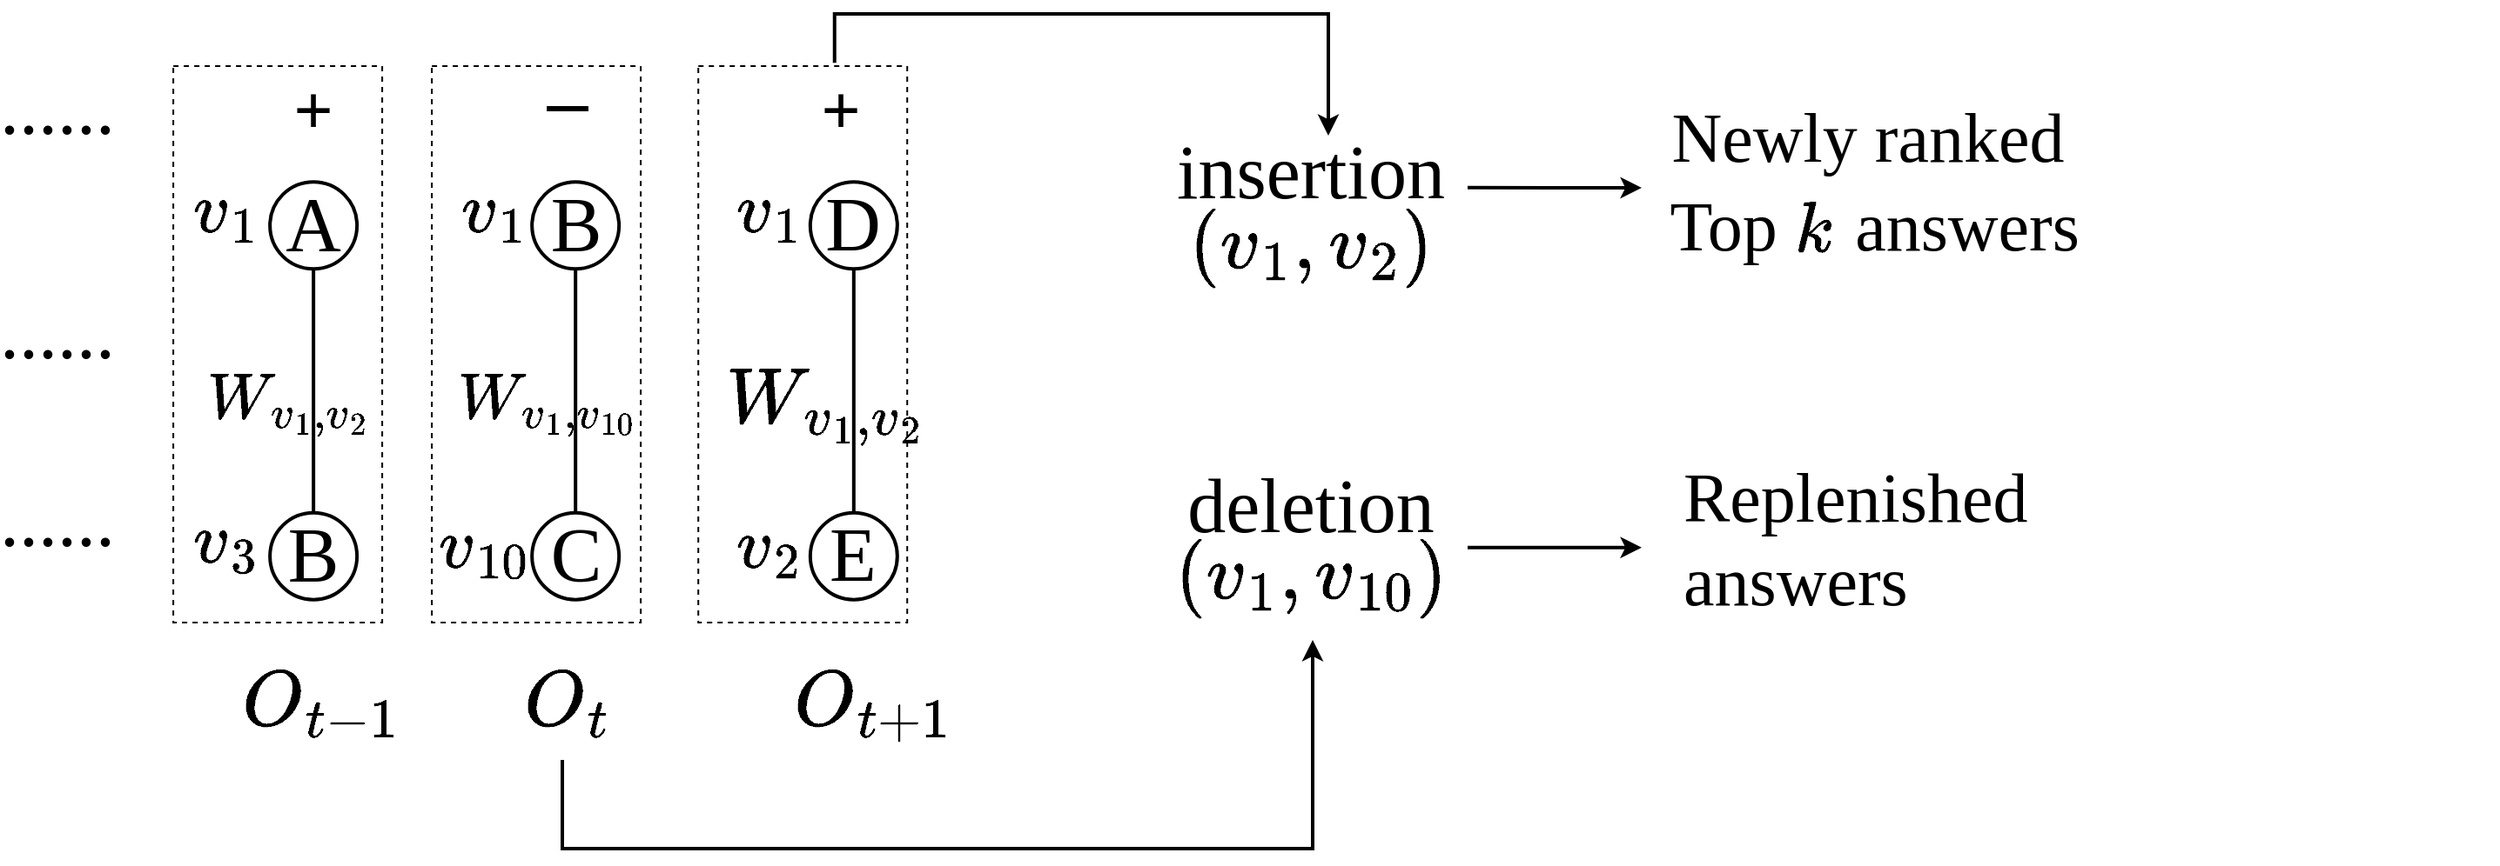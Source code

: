 <mxfile version="24.0.5" type="github" pages="3">
  <diagram name="第 1 页" id="yNpOiWvQIqk7lrjXULh-">
    <mxGraphModel dx="1678" dy="931" grid="1" gridSize="10" guides="1" tooltips="1" connect="1" arrows="1" fold="1" page="1" pageScale="1" pageWidth="2339" pageHeight="3300" math="1" shadow="0">
      <root>
        <mxCell id="0" />
        <mxCell id="1" parent="0" />
        <mxCell id="RO7L211PAKiRPaYpDe8s-24" value="" style="rounded=0;whiteSpace=wrap;html=1;fillColor=none;dashed=1;" parent="1" vertex="1">
          <mxGeometry x="376.55" y="650" width="120" height="320" as="geometry" />
        </mxCell>
        <mxCell id="RFllEehOtCFyuf5omVys-12" value="A" style="ellipse;whiteSpace=wrap;html=1;aspect=fixed;strokeWidth=2;fontFamily=Times New Roman;container=0;fontSize=44;" parent="1" vertex="1">
          <mxGeometry x="432.069" y="716.602" width="50" height="50" as="geometry" />
        </mxCell>
        <mxCell id="RFllEehOtCFyuf5omVys-16" value="B" style="ellipse;whiteSpace=wrap;html=1;aspect=fixed;strokeWidth=2;fontFamily=Times New Roman;container=0;fontSize=44;" parent="1" vertex="1">
          <mxGeometry x="432.069" y="906.834" width="50" height="50" as="geometry" />
        </mxCell>
        <mxCell id="RFllEehOtCFyuf5omVys-17" style="edgeStyle=orthogonalEdgeStyle;rounded=0;orthogonalLoop=1;jettySize=auto;html=1;exitX=0.5;exitY=1;exitDx=0;exitDy=0;entryX=0.5;entryY=0;entryDx=0;entryDy=0;endArrow=none;endFill=0;strokeWidth=2;fontFamily=Times New Roman;fontSize=44;" parent="1" source="RFllEehOtCFyuf5omVys-12" target="RFllEehOtCFyuf5omVys-16" edge="1">
          <mxGeometry relative="1" as="geometry" />
        </mxCell>
        <mxCell id="RFllEehOtCFyuf5omVys-20" value="&lt;font style=&quot;font-size: 36px;&quot;&gt;$$W_{v_1,v_2}$$&lt;/font&gt;" style="text;html=1;strokeColor=none;fillColor=none;align=center;verticalAlign=middle;whiteSpace=wrap;rounded=0;fontFamily=Times New Roman;container=0;fontSize=40;" parent="1" vertex="1">
          <mxGeometry x="396.9" y="819.035" width="93.103" height="43.9" as="geometry" />
        </mxCell>
        <mxCell id="RFllEehOtCFyuf5omVys-22" value="B" style="ellipse;whiteSpace=wrap;html=1;aspect=fixed;strokeWidth=2;fontFamily=Times New Roman;container=0;fontSize=44;" parent="1" vertex="1">
          <mxGeometry x="582.586" y="716.602" width="50" height="50" as="geometry" />
        </mxCell>
        <mxCell id="RFllEehOtCFyuf5omVys-23" value="C" style="ellipse;whiteSpace=wrap;html=1;aspect=fixed;strokeWidth=2;fontFamily=Times New Roman;container=0;fontSize=44;" parent="1" vertex="1">
          <mxGeometry x="582.586" y="906.834" width="50" height="50" as="geometry" />
        </mxCell>
        <mxCell id="RFllEehOtCFyuf5omVys-21" style="edgeStyle=orthogonalEdgeStyle;rounded=0;orthogonalLoop=1;jettySize=auto;html=1;exitX=0.5;exitY=1;exitDx=0;exitDy=0;entryX=0.5;entryY=0;entryDx=0;entryDy=0;endArrow=none;endFill=0;strokeWidth=2;fontFamily=Times New Roman;fontSize=44;" parent="1" source="RFllEehOtCFyuf5omVys-22" target="RFllEehOtCFyuf5omVys-23" edge="1">
          <mxGeometry relative="1" as="geometry" />
        </mxCell>
        <mxCell id="RFllEehOtCFyuf5omVys-24" value="&lt;font style=&quot;font-size: 36px;&quot;&gt;$$W_{v_1,v_{10}}$$&lt;/font&gt;" style="text;html=1;strokeColor=none;fillColor=none;align=center;verticalAlign=middle;whiteSpace=wrap;rounded=0;fontFamily=Times New Roman;container=0;fontSize=44;" parent="1" vertex="1">
          <mxGeometry x="544.997" y="819.035" width="93.103" height="43.9" as="geometry" />
        </mxCell>
        <mxCell id="RFllEehOtCFyuf5omVys-30" value="D" style="ellipse;whiteSpace=wrap;html=1;aspect=fixed;strokeWidth=2;fontFamily=Times New Roman;container=0;fontSize=44;" parent="1" vertex="1">
          <mxGeometry x="742.414" y="716.602" width="50" height="50" as="geometry" />
        </mxCell>
        <mxCell id="RFllEehOtCFyuf5omVys-31" value="E" style="ellipse;whiteSpace=wrap;html=1;aspect=fixed;strokeWidth=2;fontFamily=Times New Roman;container=0;fontSize=44;" parent="1" vertex="1">
          <mxGeometry x="742.414" y="906.834" width="50" height="50" as="geometry" />
        </mxCell>
        <mxCell id="RFllEehOtCFyuf5omVys-29" style="edgeStyle=orthogonalEdgeStyle;rounded=0;orthogonalLoop=1;jettySize=auto;html=1;exitX=0.5;exitY=1;exitDx=0;exitDy=0;entryX=0.5;entryY=0;entryDx=0;entryDy=0;endArrow=none;endFill=0;strokeWidth=2;fontFamily=Times New Roman;fontSize=44;" parent="1" source="RFllEehOtCFyuf5omVys-30" target="RFllEehOtCFyuf5omVys-31" edge="1">
          <mxGeometry relative="1" as="geometry" />
        </mxCell>
        <mxCell id="RFllEehOtCFyuf5omVys-32" value="$$W_{v_1,v_2}$$" style="text;html=1;strokeColor=none;fillColor=none;align=center;verticalAlign=middle;whiteSpace=wrap;rounded=0;fontFamily=Times New Roman;container=0;fontSize=44;" parent="1" vertex="1">
          <mxGeometry x="705.005" y="819.035" width="93.103" height="43.9" as="geometry" />
        </mxCell>
        <mxCell id="RFllEehOtCFyuf5omVys-35" value="$$O_{t+1}$$" style="text;html=1;strokeColor=none;fillColor=none;align=center;verticalAlign=middle;whiteSpace=wrap;rounded=0;fontFamily=Times New Roman;fontSize=44;" parent="1" vertex="1">
          <mxGeometry x="748.88" y="1000" width="60" height="30" as="geometry" />
        </mxCell>
        <mxCell id="RFllEehOtCFyuf5omVys-36" value="$$O_{t}$$" style="text;html=1;strokeColor=none;fillColor=none;align=center;verticalAlign=middle;whiteSpace=wrap;rounded=0;fontFamily=Times New Roman;fontSize=44;" parent="1" vertex="1">
          <mxGeometry x="572.59" y="1000" width="60" height="30" as="geometry" />
        </mxCell>
        <mxCell id="RFllEehOtCFyuf5omVys-37" value="$$O_{t-1}$$" style="text;html=1;strokeColor=none;fillColor=none;align=center;verticalAlign=middle;whiteSpace=wrap;rounded=0;fontFamily=Times New Roman;fontSize=44;" parent="1" vertex="1">
          <mxGeometry x="432.07" y="1000" width="60" height="30" as="geometry" />
        </mxCell>
        <mxCell id="RFllEehOtCFyuf5omVys-41" value="&lt;font style=&quot;font-size: 44px;&quot; face=&quot;Times New Roman&quot;&gt;......&lt;/font&gt;" style="text;html=1;strokeColor=none;fillColor=none;align=center;verticalAlign=middle;whiteSpace=wrap;rounded=0;" parent="1" vertex="1">
          <mxGeometry x="280" y="789.03" width="60" height="30" as="geometry" />
        </mxCell>
        <mxCell id="RFllEehOtCFyuf5omVys-42" value="&lt;font style=&quot;font-size: 44px;&quot; face=&quot;Times New Roman&quot;&gt;......&lt;/font&gt;" style="text;html=1;strokeColor=none;fillColor=none;align=center;verticalAlign=middle;whiteSpace=wrap;rounded=0;" parent="1" vertex="1">
          <mxGeometry x="280" y="896.83" width="60" height="30" as="geometry" />
        </mxCell>
        <mxCell id="RFllEehOtCFyuf5omVys-59" value="" style="group" parent="1" vertex="1" connectable="0">
          <mxGeometry x="1000" y="696.6" width="60" height="70" as="geometry" />
        </mxCell>
        <mxCell id="RFllEehOtCFyuf5omVys-48" value="&lt;font style=&quot;font-size: 44px;&quot; face=&quot;Times New Roman&quot;&gt;insertion&lt;/font&gt;" style="text;html=1;strokeColor=none;fillColor=none;align=center;verticalAlign=middle;whiteSpace=wrap;rounded=0;" parent="RFllEehOtCFyuf5omVys-59" vertex="1">
          <mxGeometry width="60" height="30" as="geometry" />
        </mxCell>
        <mxCell id="RFllEehOtCFyuf5omVys-49" value="&lt;font style=&quot;font-size: 44px;&quot; face=&quot;Times New Roman&quot;&gt;$$(v_1,v_2)$$&lt;/font&gt;" style="text;html=1;strokeColor=none;fillColor=none;align=center;verticalAlign=middle;whiteSpace=wrap;rounded=0;" parent="RFllEehOtCFyuf5omVys-59" vertex="1">
          <mxGeometry y="40" width="60" height="30" as="geometry" />
        </mxCell>
        <mxCell id="RFllEehOtCFyuf5omVys-52" value="&lt;font style=&quot;font-size: 44px;&quot; face=&quot;Times New Roman&quot;&gt;deletion&lt;/font&gt;" style="text;html=1;strokeColor=none;fillColor=none;align=center;verticalAlign=middle;whiteSpace=wrap;rounded=0;container=0;" parent="1" vertex="1">
          <mxGeometry x="1000" y="888.53" width="60" height="30" as="geometry" />
        </mxCell>
        <mxCell id="RFllEehOtCFyuf5omVys-53" value="&lt;font style=&quot;font-size: 44px;&quot; face=&quot;Times New Roman&quot;&gt;$$(v_1,v_{10})$$&lt;/font&gt;" style="text;html=1;strokeColor=none;fillColor=none;align=center;verticalAlign=middle;whiteSpace=wrap;rounded=0;container=0;" parent="1" vertex="1">
          <mxGeometry x="1000" y="926.83" width="60" height="30" as="geometry" />
        </mxCell>
        <mxCell id="RFllEehOtCFyuf5omVys-65" value="" style="endArrow=classic;html=1;rounded=0;edgeStyle=orthogonalEdgeStyle;strokeWidth=2;" parent="1" edge="1">
          <mxGeometry width="50" height="50" relative="1" as="geometry">
            <mxPoint x="600" y="1049" as="sourcePoint" />
            <mxPoint x="1031" y="980" as="targetPoint" />
            <Array as="points">
              <mxPoint x="600" y="1049" />
              <mxPoint x="600" y="1100" />
              <mxPoint x="1031" y="1100" />
            </Array>
          </mxGeometry>
        </mxCell>
        <mxCell id="RFllEehOtCFyuf5omVys-66" value="&lt;font style=&quot;font-size: 40px;&quot;&gt;Newly ranked &lt;br&gt;&lt;br&gt;&lt;/font&gt;" style="text;html=1;strokeColor=none;fillColor=none;align=center;verticalAlign=middle;whiteSpace=wrap;rounded=0;fontFamily=Times New Roman;" parent="1" vertex="1">
          <mxGeometry x="1205" y="690" width="290" height="50" as="geometry" />
        </mxCell>
        <mxCell id="2nz0odJnfSWqx3YoXZLA-11" value="" style="endArrow=classic;html=1;rounded=0;strokeWidth=2;" parent="1" edge="1">
          <mxGeometry width="50" height="50" relative="1" as="geometry">
            <mxPoint x="1120" y="719.88" as="sourcePoint" />
            <mxPoint x="1220" y="720.01" as="targetPoint" />
          </mxGeometry>
        </mxCell>
        <mxCell id="RO7L211PAKiRPaYpDe8s-2" value="&lt;font style=&quot;font-size: 40px;&quot; face=&quot;Times New Roman&quot;&gt;$$v_1$$&lt;/font&gt;" style="text;html=1;strokeColor=none;fillColor=none;align=center;verticalAlign=middle;whiteSpace=wrap;rounded=0;" parent="1" vertex="1">
          <mxGeometry x="376.55" y="716.6" width="60" height="30" as="geometry" />
        </mxCell>
        <mxCell id="RO7L211PAKiRPaYpDe8s-3" value="$$v_3$$" style="text;html=1;strokeColor=none;fillColor=none;align=center;verticalAlign=middle;whiteSpace=wrap;rounded=0;fontFamily=Times New Roman;fontSize=40;" parent="1" vertex="1">
          <mxGeometry x="376.55" y="906.83" width="60" height="30" as="geometry" />
        </mxCell>
        <mxCell id="RO7L211PAKiRPaYpDe8s-4" value="$$v_1$$" style="text;html=1;strokeColor=none;fillColor=none;align=center;verticalAlign=middle;whiteSpace=wrap;rounded=0;fontFamily=Times New Roman;fontSize=40;" parent="1" vertex="1">
          <mxGeometry x="531.05" y="716.6" width="60" height="30" as="geometry" />
        </mxCell>
        <mxCell id="RO7L211PAKiRPaYpDe8s-5" value="$$v_{10}$$" style="text;html=1;strokeColor=none;fillColor=none;align=center;verticalAlign=middle;whiteSpace=wrap;rounded=0;fontFamily=Times New Roman;fontSize=40;" parent="1" vertex="1">
          <mxGeometry x="525.05" y="910" width="60" height="30" as="geometry" />
        </mxCell>
        <mxCell id="RO7L211PAKiRPaYpDe8s-6" value="$$v_1$$" style="text;html=1;strokeColor=none;fillColor=none;align=center;verticalAlign=middle;whiteSpace=wrap;rounded=0;fontFamily=Times New Roman;fontSize=40;" parent="1" vertex="1">
          <mxGeometry x="688.88" y="716.6" width="60" height="30" as="geometry" />
        </mxCell>
        <mxCell id="RO7L211PAKiRPaYpDe8s-7" value="$$v_2$$" style="text;html=1;strokeColor=none;fillColor=none;align=center;verticalAlign=middle;whiteSpace=wrap;rounded=0;fontFamily=Times New Roman;fontSize=40;" parent="1" vertex="1">
          <mxGeometry x="688.88" y="910" width="60" height="30" as="geometry" />
        </mxCell>
        <mxCell id="RO7L211PAKiRPaYpDe8s-10" value="&lt;h2 style=&quot;box-sizing: border-box; outline: 0px; margin: 24px 0px 8px; padding: 0px; font-family: &amp;quot;PingFang SC&amp;quot;, &amp;quot;Microsoft YaHei&amp;quot;, SimHei, Arial, SimSun; font-size: 22px; color: rgb(79, 79, 79); line-height: 32px; overflow-wrap: break-word; text-align: start; background-color: rgb(255, 255, 255);&quot;&gt;&lt;span style=&quot;box-sizing: border-box; outline: 0px; margin: 24px 0px 8px; padding: 0px; color: rgb(243, 59, 69); overflow-wrap: break-word;&quot;&gt;&lt;/span&gt;&lt;/h2&gt;" style="text;html=1;strokeColor=none;fillColor=none;align=center;verticalAlign=middle;whiteSpace=wrap;rounded=0;" parent="1" vertex="1">
          <mxGeometry x="410" y="620" width="60" height="30" as="geometry" />
        </mxCell>
        <mxCell id="RO7L211PAKiRPaYpDe8s-16" value="&lt;font style=&quot;font-size: 40px;&quot; face=&quot;Times New Roman&quot;&gt;+&lt;/font&gt;" style="text;html=1;strokeColor=none;fillColor=none;align=center;verticalAlign=middle;whiteSpace=wrap;rounded=0;fontStyle=1" parent="1" vertex="1">
          <mxGeometry x="427.07" y="660" width="60" height="30" as="geometry" />
        </mxCell>
        <mxCell id="RO7L211PAKiRPaYpDe8s-20" value="" style="endArrow=none;html=1;rounded=0;fontFamily=Times New Roman;fontSize=40;endFill=0;strokeWidth=3;" parent="1" edge="1">
          <mxGeometry width="50" height="50" relative="1" as="geometry">
            <mxPoint x="591.05" y="674.5" as="sourcePoint" />
            <mxPoint x="615" y="674.5" as="targetPoint" />
          </mxGeometry>
        </mxCell>
        <mxCell id="RO7L211PAKiRPaYpDe8s-23" value="&lt;font style=&quot;font-size: 40px;&quot; face=&quot;Times New Roman&quot;&gt;+&lt;/font&gt;" style="text;html=1;strokeColor=none;fillColor=none;align=center;verticalAlign=middle;whiteSpace=wrap;rounded=0;fontStyle=1" parent="1" vertex="1">
          <mxGeometry x="730" y="660" width="60" height="30" as="geometry" />
        </mxCell>
        <mxCell id="RO7L211PAKiRPaYpDe8s-26" value="" style="rounded=0;whiteSpace=wrap;html=1;fillColor=none;dashed=1;" parent="1" vertex="1">
          <mxGeometry x="525.05" y="650" width="120" height="320" as="geometry" />
        </mxCell>
        <mxCell id="RO7L211PAKiRPaYpDe8s-27" value="" style="rounded=0;whiteSpace=wrap;html=1;fillColor=none;dashed=1;" parent="1" vertex="1">
          <mxGeometry x="678.11" y="650" width="120" height="320" as="geometry" />
        </mxCell>
        <mxCell id="RO7L211PAKiRPaYpDe8s-30" value="&lt;font style=&quot;font-size: 40px;&quot;&gt;Replenished&amp;nbsp; &lt;br&gt;answers&amp;nbsp;&lt;/font&gt;" style="text;html=1;strokeColor=none;fillColor=none;align=left;verticalAlign=middle;whiteSpace=wrap;rounded=0;fontFamily=Times New Roman;" parent="1" vertex="1">
          <mxGeometry x="1242" y="910.25" width="470" height="23.17" as="geometry" />
        </mxCell>
        <mxCell id="RO7L211PAKiRPaYpDe8s-36" value="" style="endArrow=classic;html=1;rounded=0;exitX=0.66;exitY=-0.006;exitDx=0;exitDy=0;exitPerimeter=0;edgeStyle=elbowEdgeStyle;elbow=vertical;strokeWidth=2;" parent="1" edge="1">
          <mxGeometry width="50" height="50" relative="1" as="geometry">
            <mxPoint x="756.38" y="648.08" as="sourcePoint" />
            <mxPoint x="1040" y="690" as="targetPoint" />
            <Array as="points">
              <mxPoint x="895.62" y="620" />
            </Array>
          </mxGeometry>
        </mxCell>
        <mxCell id="RO7L211PAKiRPaYpDe8s-37" value="" style="endArrow=classic;html=1;rounded=0;strokeWidth=2;" parent="1" edge="1">
          <mxGeometry width="50" height="50" relative="1" as="geometry">
            <mxPoint x="1120" y="926.83" as="sourcePoint" />
            <mxPoint x="1220" y="926.83" as="targetPoint" />
          </mxGeometry>
        </mxCell>
        <mxCell id="V5f1bt5WQAJxFRKk5itd-1" value="&lt;font style=&quot;font-size: 44px;&quot; face=&quot;Times New Roman&quot;&gt;......&lt;/font&gt;" style="text;html=1;strokeColor=none;fillColor=none;align=center;verticalAlign=middle;whiteSpace=wrap;rounded=0;" parent="1" vertex="1">
          <mxGeometry x="280" y="660" width="60" height="30" as="geometry" />
        </mxCell>
        <mxCell id="V5f1bt5WQAJxFRKk5itd-3" value="&lt;font style=&quot;font-size: 40px;&quot; face=&quot;Times New Roman&quot;&gt;Top&amp;nbsp;&lt;/font&gt;" style="text;html=1;strokeColor=none;fillColor=none;align=center;verticalAlign=middle;whiteSpace=wrap;rounded=0;" parent="1" vertex="1">
          <mxGeometry x="1242" y="726.6" width="60" height="30" as="geometry" />
        </mxCell>
        <mxCell id="V5f1bt5WQAJxFRKk5itd-4" value="&lt;font style=&quot;font-size: 40px;&quot; face=&quot;Times New Roman&quot;&gt;$$k$$&lt;/font&gt;" style="text;html=1;strokeColor=none;fillColor=none;align=center;verticalAlign=middle;whiteSpace=wrap;rounded=0;" parent="1" vertex="1">
          <mxGeometry x="1289" y="728" width="60" height="30" as="geometry" />
        </mxCell>
        <mxCell id="V5f1bt5WQAJxFRKk5itd-5" value="&lt;font style=&quot;font-size: 40px;&quot; face=&quot;Times New Roman&quot;&gt;answers&lt;/font&gt;" style="text;html=1;strokeColor=none;fillColor=none;align=center;verticalAlign=middle;whiteSpace=wrap;rounded=0;" parent="1" vertex="1">
          <mxGeometry x="1377" y="726.6" width="60" height="30" as="geometry" />
        </mxCell>
      </root>
    </mxGraphModel>
  </diagram>
  <diagram id="iwDPirXIRPiHLJmcuULx" name="第 2 页">
    <mxGraphModel grid="1" page="1" gridSize="10" guides="1" tooltips="1" connect="1" arrows="1" fold="1" pageScale="1" pageWidth="1169" pageHeight="1654" math="1" shadow="0">
      <root>
        <mxCell id="0" />
        <mxCell id="1" parent="0" />
        <mxCell id="jZg6cOxOXHFKykvGytTe-1" style="rounded=0;orthogonalLoop=1;jettySize=auto;html=1;exitX=0.5;exitY=1;exitDx=0;exitDy=0;entryX=0.5;entryY=0;entryDx=0;entryDy=0;endArrow=none;endFill=0;fontFamily=Times New Roman;fontSize=25;" edge="1" parent="1" source="jZg6cOxOXHFKykvGytTe-5" target="jZg6cOxOXHFKykvGytTe-33">
          <mxGeometry relative="1" as="geometry" />
        </mxCell>
        <mxCell id="jZg6cOxOXHFKykvGytTe-2" value="50" style="edgeLabel;html=1;align=center;verticalAlign=middle;resizable=0;points=[];fontFamily=Times New Roman;fontSize=25;" vertex="1" connectable="0" parent="jZg6cOxOXHFKykvGytTe-1">
          <mxGeometry x="-0.044" y="-2" relative="1" as="geometry">
            <mxPoint as="offset" />
          </mxGeometry>
        </mxCell>
        <mxCell id="jZg6cOxOXHFKykvGytTe-3" style="edgeStyle=none;shape=connector;rounded=0;orthogonalLoop=1;jettySize=auto;html=1;exitX=0.5;exitY=1;exitDx=0;exitDy=0;entryX=0.5;entryY=0;entryDx=0;entryDy=0;labelBackgroundColor=default;strokeColor=default;align=center;verticalAlign=middle;fontFamily=Times New Roman;fontSize=25;fontColor=default;endArrow=none;endFill=0;" edge="1" parent="1" source="jZg6cOxOXHFKykvGytTe-5" target="jZg6cOxOXHFKykvGytTe-49">
          <mxGeometry relative="1" as="geometry" />
        </mxCell>
        <mxCell id="jZg6cOxOXHFKykvGytTe-4" value="10" style="edgeLabel;html=1;align=center;verticalAlign=middle;resizable=0;points=[];fontFamily=Times New Roman;fontSize=25;" vertex="1" connectable="0" parent="jZg6cOxOXHFKykvGytTe-3">
          <mxGeometry x="-0.094" y="-1" relative="1" as="geometry">
            <mxPoint x="-4" y="-1" as="offset" />
          </mxGeometry>
        </mxCell>
        <mxCell id="jZg6cOxOXHFKykvGytTe-5" value="D" style="ellipse;whiteSpace=wrap;html=1;aspect=fixed;fontFamily=Times New Roman;fontSize=40;fillColor=none;gradientColor=none;strokeColor=#000000;" vertex="1" parent="1">
          <mxGeometry x="380" y="390" width="50" height="50" as="geometry" />
        </mxCell>
        <mxCell id="jZg6cOxOXHFKykvGytTe-6" style="edgeStyle=none;shape=connector;rounded=0;orthogonalLoop=1;jettySize=auto;html=1;exitX=0.5;exitY=1;exitDx=0;exitDy=0;entryX=0.5;entryY=0;entryDx=0;entryDy=0;labelBackgroundColor=default;strokeColor=default;align=center;verticalAlign=middle;fontFamily=Times New Roman;fontSize=25;fontColor=default;endArrow=none;endFill=0;" edge="1" parent="1" source="jZg6cOxOXHFKykvGytTe-10" target="jZg6cOxOXHFKykvGytTe-49">
          <mxGeometry relative="1" as="geometry" />
        </mxCell>
        <mxCell id="jZg6cOxOXHFKykvGytTe-7" value="10" style="edgeLabel;html=1;align=center;verticalAlign=middle;resizable=0;points=[];fontSize=25;fontFamily=Times New Roman;fontColor=default;" vertex="1" connectable="0" parent="jZg6cOxOXHFKykvGytTe-6">
          <mxGeometry x="-0.567" y="2" relative="1" as="geometry">
            <mxPoint x="-6" y="-1" as="offset" />
          </mxGeometry>
        </mxCell>
        <mxCell id="jZg6cOxOXHFKykvGytTe-8" style="edgeStyle=none;shape=connector;rounded=0;orthogonalLoop=1;jettySize=auto;html=1;exitX=0.5;exitY=1;exitDx=0;exitDy=0;entryX=0.5;entryY=0;entryDx=0;entryDy=0;labelBackgroundColor=default;strokeColor=default;align=center;verticalAlign=middle;fontFamily=Times New Roman;fontSize=25;fontColor=default;endArrow=none;endFill=0;" edge="1" parent="1" source="jZg6cOxOXHFKykvGytTe-10" target="jZg6cOxOXHFKykvGytTe-36">
          <mxGeometry relative="1" as="geometry" />
        </mxCell>
        <mxCell id="jZg6cOxOXHFKykvGytTe-9" value="10" style="edgeLabel;html=1;align=center;verticalAlign=middle;resizable=0;points=[];fontSize=25;fontFamily=Times New Roman;fontColor=default;" vertex="1" connectable="0" parent="jZg6cOxOXHFKykvGytTe-8">
          <mxGeometry x="-0.659" y="3" relative="1" as="geometry">
            <mxPoint x="-4" y="6" as="offset" />
          </mxGeometry>
        </mxCell>
        <mxCell id="jZg6cOxOXHFKykvGytTe-10" value="D" style="ellipse;whiteSpace=wrap;html=1;aspect=fixed;fontFamily=Times New Roman;fontSize=40;fillColor=none;gradientColor=none;strokeColor=#000000;" vertex="1" parent="1">
          <mxGeometry x="515" y="390" width="50" height="50" as="geometry" />
        </mxCell>
        <mxCell id="jZg6cOxOXHFKykvGytTe-11" style="edgeStyle=none;shape=connector;rounded=0;orthogonalLoop=1;jettySize=auto;html=1;exitX=0.5;exitY=1;exitDx=0;exitDy=0;entryX=0.5;entryY=0;entryDx=0;entryDy=0;labelBackgroundColor=default;strokeColor=default;align=center;verticalAlign=middle;fontFamily=Times New Roman;fontSize=25;fontColor=default;endArrow=none;endFill=0;" edge="1" parent="1" source="jZg6cOxOXHFKykvGytTe-15" target="jZg6cOxOXHFKykvGytTe-49">
          <mxGeometry relative="1" as="geometry" />
        </mxCell>
        <mxCell id="jZg6cOxOXHFKykvGytTe-12" value="10" style="edgeLabel;html=1;align=center;verticalAlign=middle;resizable=0;points=[];fontSize=25;fontFamily=Times New Roman;fontColor=default;" vertex="1" connectable="0" parent="jZg6cOxOXHFKykvGytTe-11">
          <mxGeometry x="-0.78" relative="1" as="geometry">
            <mxPoint x="-5" y="10" as="offset" />
          </mxGeometry>
        </mxCell>
        <mxCell id="jZg6cOxOXHFKykvGytTe-13" style="edgeStyle=none;shape=connector;rounded=0;orthogonalLoop=1;jettySize=auto;html=1;exitX=0.5;exitY=1;exitDx=0;exitDy=0;entryX=0.5;entryY=0;entryDx=0;entryDy=0;labelBackgroundColor=default;strokeColor=default;align=center;verticalAlign=middle;fontFamily=Times New Roman;fontSize=25;fontColor=default;endArrow=none;endFill=0;" edge="1" parent="1" source="jZg6cOxOXHFKykvGytTe-15" target="jZg6cOxOXHFKykvGytTe-36">
          <mxGeometry relative="1" as="geometry" />
        </mxCell>
        <mxCell id="jZg6cOxOXHFKykvGytTe-14" value="&lt;font style=&quot;font-size: 25px;&quot;&gt;10&lt;/font&gt;" style="edgeLabel;html=1;align=center;verticalAlign=middle;resizable=0;points=[];fontSize=25;fontFamily=Times New Roman;fontColor=default;" vertex="1" connectable="0" parent="jZg6cOxOXHFKykvGytTe-13">
          <mxGeometry x="-0.625" y="3" relative="1" as="geometry">
            <mxPoint as="offset" />
          </mxGeometry>
        </mxCell>
        <mxCell id="jZg6cOxOXHFKykvGytTe-15" value="D" style="ellipse;whiteSpace=wrap;html=1;aspect=fixed;fontFamily=Times New Roman;fontSize=40;fillColor=none;gradientColor=none;strokeColor=#000000;" vertex="1" parent="1">
          <mxGeometry x="600" y="390" width="50" height="50" as="geometry" />
        </mxCell>
        <mxCell id="jZg6cOxOXHFKykvGytTe-16" style="edgeStyle=none;shape=connector;rounded=0;orthogonalLoop=1;jettySize=auto;html=1;exitX=0.5;exitY=1;exitDx=0;exitDy=0;entryX=0.5;entryY=0;entryDx=0;entryDy=0;labelBackgroundColor=default;strokeColor=default;align=center;verticalAlign=middle;fontFamily=Times New Roman;fontSize=25;fontColor=default;endArrow=none;endFill=0;" edge="1" parent="1" source="jZg6cOxOXHFKykvGytTe-20" target="jZg6cOxOXHFKykvGytTe-49">
          <mxGeometry relative="1" as="geometry" />
        </mxCell>
        <mxCell id="jZg6cOxOXHFKykvGytTe-17" value="10" style="edgeLabel;html=1;align=center;verticalAlign=middle;resizable=0;points=[];fontSize=25;fontFamily=Times New Roman;fontColor=default;" vertex="1" connectable="0" parent="jZg6cOxOXHFKykvGytTe-16">
          <mxGeometry x="-0.729" y="1" relative="1" as="geometry">
            <mxPoint x="-15" y="9" as="offset" />
          </mxGeometry>
        </mxCell>
        <mxCell id="jZg6cOxOXHFKykvGytTe-18" style="edgeStyle=none;shape=connector;rounded=0;orthogonalLoop=1;jettySize=auto;html=1;exitX=0.5;exitY=1;exitDx=0;exitDy=0;entryX=0.5;entryY=0;entryDx=0;entryDy=0;labelBackgroundColor=default;strokeColor=default;align=center;verticalAlign=middle;fontFamily=Helvetica;fontSize=11;fontColor=default;endArrow=none;endFill=0;" edge="1" parent="1" source="jZg6cOxOXHFKykvGytTe-20" target="jZg6cOxOXHFKykvGytTe-36">
          <mxGeometry relative="1" as="geometry" />
        </mxCell>
        <mxCell id="jZg6cOxOXHFKykvGytTe-19" value="&lt;font style=&quot;font-size: 25px;&quot; face=&quot;Times New Roman&quot;&gt;10&lt;/font&gt;" style="edgeLabel;html=1;align=center;verticalAlign=middle;resizable=0;points=[];fontSize=11;fontFamily=Helvetica;fontColor=default;" vertex="1" connectable="0" parent="jZg6cOxOXHFKykvGytTe-18">
          <mxGeometry x="-0.4" y="-4" relative="1" as="geometry">
            <mxPoint x="4" y="-14" as="offset" />
          </mxGeometry>
        </mxCell>
        <mxCell id="jZg6cOxOXHFKykvGytTe-20" value="D" style="ellipse;whiteSpace=wrap;html=1;aspect=fixed;fontFamily=Times New Roman;fontSize=40;fillColor=none;gradientColor=none;strokeColor=#000000;" vertex="1" parent="1">
          <mxGeometry x="735" y="390" width="50" height="50" as="geometry" />
        </mxCell>
        <mxCell id="jZg6cOxOXHFKykvGytTe-21" style="edgeStyle=none;shape=connector;rounded=0;orthogonalLoop=1;jettySize=auto;html=1;exitX=1;exitY=0.5;exitDx=0;exitDy=0;entryX=0;entryY=0.5;entryDx=0;entryDy=0;labelBackgroundColor=default;strokeColor=default;align=center;verticalAlign=middle;fontFamily=Times New Roman;fontSize=25;fontColor=default;endArrow=none;endFill=0;" edge="1" parent="1" source="jZg6cOxOXHFKykvGytTe-33" target="jZg6cOxOXHFKykvGytTe-49">
          <mxGeometry relative="1" as="geometry" />
        </mxCell>
        <mxCell id="jZg6cOxOXHFKykvGytTe-22" value="40" style="edgeLabel;html=1;align=center;verticalAlign=middle;resizable=0;points=[];fontSize=25;fontFamily=Times New Roman;fontColor=default;" vertex="1" connectable="0" parent="jZg6cOxOXHFKykvGytTe-21">
          <mxGeometry x="-0.157" y="2" relative="1" as="geometry">
            <mxPoint as="offset" />
          </mxGeometry>
        </mxCell>
        <mxCell id="jZg6cOxOXHFKykvGytTe-23" style="edgeStyle=none;shape=connector;rounded=0;orthogonalLoop=1;jettySize=auto;html=1;exitX=0.5;exitY=1;exitDx=0;exitDy=0;entryX=0.5;entryY=0;entryDx=0;entryDy=0;labelBackgroundColor=default;strokeColor=default;align=center;verticalAlign=middle;fontFamily=Times New Roman;fontSize=25;fontColor=default;endArrow=none;endFill=0;" edge="1" parent="1" source="jZg6cOxOXHFKykvGytTe-33" target="jZg6cOxOXHFKykvGytTe-50">
          <mxGeometry relative="1" as="geometry" />
        </mxCell>
        <mxCell id="jZg6cOxOXHFKykvGytTe-24" value="40" style="edgeLabel;html=1;align=center;verticalAlign=middle;resizable=0;points=[];fontSize=25;fontFamily=Times New Roman;fontColor=default;" vertex="1" connectable="0" parent="jZg6cOxOXHFKykvGytTe-23">
          <mxGeometry x="-0.032" y="1" relative="1" as="geometry">
            <mxPoint x="-10" y="-19" as="offset" />
          </mxGeometry>
        </mxCell>
        <mxCell id="jZg6cOxOXHFKykvGytTe-25" style="edgeStyle=none;shape=connector;rounded=0;orthogonalLoop=1;jettySize=auto;html=1;exitX=0.5;exitY=1;exitDx=0;exitDy=0;entryX=0.5;entryY=0;entryDx=0;entryDy=0;labelBackgroundColor=default;strokeColor=default;align=center;verticalAlign=middle;fontFamily=Times New Roman;fontSize=25;fontColor=default;endArrow=none;endFill=0;" edge="1" parent="1" source="jZg6cOxOXHFKykvGytTe-33" target="jZg6cOxOXHFKykvGytTe-53">
          <mxGeometry relative="1" as="geometry" />
        </mxCell>
        <mxCell id="jZg6cOxOXHFKykvGytTe-26" value="30" style="edgeLabel;html=1;align=center;verticalAlign=middle;resizable=0;points=[];fontSize=25;fontFamily=Times New Roman;fontColor=default;" vertex="1" connectable="0" parent="jZg6cOxOXHFKykvGytTe-25">
          <mxGeometry x="-0.029" y="1" relative="1" as="geometry">
            <mxPoint x="-11" y="-1" as="offset" />
          </mxGeometry>
        </mxCell>
        <mxCell id="jZg6cOxOXHFKykvGytTe-27" style="edgeStyle=none;shape=connector;rounded=0;orthogonalLoop=1;jettySize=auto;html=1;exitX=0.5;exitY=1;exitDx=0;exitDy=0;entryX=0.5;entryY=0;entryDx=0;entryDy=0;labelBackgroundColor=default;strokeColor=default;align=center;verticalAlign=middle;fontFamily=Helvetica;fontSize=11;fontColor=default;endArrow=none;endFill=0;" edge="1" parent="1" source="jZg6cOxOXHFKykvGytTe-33" target="jZg6cOxOXHFKykvGytTe-56">
          <mxGeometry relative="1" as="geometry" />
        </mxCell>
        <mxCell id="jZg6cOxOXHFKykvGytTe-28" value="&lt;font style=&quot;font-size: 25px;&quot; face=&quot;Times New Roman&quot;&gt;20&lt;/font&gt;" style="edgeLabel;html=1;align=center;verticalAlign=middle;resizable=0;points=[];fontSize=11;fontFamily=Helvetica;fontColor=default;" vertex="1" connectable="0" parent="jZg6cOxOXHFKykvGytTe-27">
          <mxGeometry x="-0.3" y="6" relative="1" as="geometry">
            <mxPoint x="9" y="9" as="offset" />
          </mxGeometry>
        </mxCell>
        <mxCell id="jZg6cOxOXHFKykvGytTe-29" style="rounded=0;orthogonalLoop=1;jettySize=auto;html=1;exitX=0.5;exitY=0;exitDx=0;exitDy=0;endArrow=none;endFill=0;" edge="1" parent="1" source="jZg6cOxOXHFKykvGytTe-33" target="jZg6cOxOXHFKykvGytTe-75">
          <mxGeometry relative="1" as="geometry" />
        </mxCell>
        <mxCell id="jZg6cOxOXHFKykvGytTe-30" value="&lt;font style=&quot;font-size: 25px;&quot; face=&quot;Times New Roman&quot;&gt;10&lt;/font&gt;" style="edgeLabel;html=1;align=center;verticalAlign=middle;resizable=0;points=[];fontSize=11;fontFamily=Helvetica;fontColor=default;" vertex="1" connectable="0" parent="jZg6cOxOXHFKykvGytTe-29">
          <mxGeometry x="0.188" y="3" relative="1" as="geometry">
            <mxPoint x="4" y="9" as="offset" />
          </mxGeometry>
        </mxCell>
        <mxCell id="jZg6cOxOXHFKykvGytTe-31" style="edgeStyle=none;shape=connector;rounded=0;orthogonalLoop=1;jettySize=auto;html=1;exitX=0.5;exitY=1;exitDx=0;exitDy=0;entryX=0.5;entryY=0;entryDx=0;entryDy=0;labelBackgroundColor=default;strokeColor=default;align=center;verticalAlign=middle;fontFamily=Helvetica;fontSize=11;fontColor=default;endArrow=none;endFill=0;" edge="1" parent="1" source="jZg6cOxOXHFKykvGytTe-33" target="jZg6cOxOXHFKykvGytTe-77">
          <mxGeometry relative="1" as="geometry" />
        </mxCell>
        <mxCell id="jZg6cOxOXHFKykvGytTe-32" value="&lt;font style=&quot;font-size: 25px;&quot; face=&quot;Times New Roman&quot;&gt;10&lt;/font&gt;" style="edgeLabel;html=1;align=center;verticalAlign=middle;resizable=0;points=[];fontSize=11;fontFamily=Helvetica;fontColor=default;" vertex="1" connectable="0" parent="jZg6cOxOXHFKykvGytTe-31">
          <mxGeometry x="0.286" y="-4" relative="1" as="geometry">
            <mxPoint y="-13" as="offset" />
          </mxGeometry>
        </mxCell>
        <mxCell id="jZg6cOxOXHFKykvGytTe-33" value="B" style="ellipse;whiteSpace=wrap;html=1;aspect=fixed;fontFamily=Times New Roman;fontSize=40;fillColor=none;strokeColor=#000000;gradientColor=#7ea6e0;" vertex="1" parent="1">
          <mxGeometry x="330" y="610" width="50" height="50" as="geometry" />
        </mxCell>
        <mxCell id="jZg6cOxOXHFKykvGytTe-34" style="edgeStyle=none;shape=connector;rounded=0;orthogonalLoop=1;jettySize=auto;html=1;exitX=0.5;exitY=1;exitDx=0;exitDy=0;entryX=0.5;entryY=0;entryDx=0;entryDy=0;labelBackgroundColor=default;strokeColor=default;align=center;verticalAlign=middle;fontFamily=Times New Roman;fontSize=25;fontColor=default;endArrow=none;endFill=0;" edge="1" parent="1" source="jZg6cOxOXHFKykvGytTe-36" target="jZg6cOxOXHFKykvGytTe-60">
          <mxGeometry relative="1" as="geometry" />
        </mxCell>
        <mxCell id="jZg6cOxOXHFKykvGytTe-35" value="&lt;font style=&quot;font-size: 25px;&quot; face=&quot;Times New Roman&quot;&gt;10&lt;/font&gt;" style="edgeLabel;html=1;align=center;verticalAlign=middle;resizable=0;points=[];fontSize=11;fontFamily=Helvetica;fontColor=default;" vertex="1" connectable="0" parent="jZg6cOxOXHFKykvGytTe-34">
          <mxGeometry x="-0.218" y="4" relative="1" as="geometry">
            <mxPoint y="-4" as="offset" />
          </mxGeometry>
        </mxCell>
        <mxCell id="jZg6cOxOXHFKykvGytTe-36" value="B" style="ellipse;whiteSpace=wrap;html=1;aspect=fixed;fontFamily=Times New Roman;fontSize=40;fillColor=none;strokeColor=#000000;gradientColor=#7ea6e0;" vertex="1" parent="1">
          <mxGeometry x="735" y="610" width="50" height="50" as="geometry" />
        </mxCell>
        <mxCell id="jZg6cOxOXHFKykvGytTe-37" style="edgeStyle=none;shape=connector;rounded=0;orthogonalLoop=1;jettySize=auto;html=1;exitX=1;exitY=0.5;exitDx=0;exitDy=0;entryX=0;entryY=0.5;entryDx=0;entryDy=0;labelBackgroundColor=default;strokeColor=#ff0000;align=center;verticalAlign=middle;fontFamily=Times New Roman;fontSize=25;fontColor=default;endArrow=none;endFill=0;" edge="1" parent="1" source="jZg6cOxOXHFKykvGytTe-49" target="jZg6cOxOXHFKykvGytTe-36">
          <mxGeometry relative="1" as="geometry" />
        </mxCell>
        <mxCell id="jZg6cOxOXHFKykvGytTe-38" value="&lt;font color=&quot;#ff0000&quot;&gt;50&lt;/font&gt;" style="edgeLabel;html=1;align=center;verticalAlign=middle;resizable=0;points=[];fontSize=25;fontFamily=Times New Roman;fontColor=default;" vertex="1" connectable="0" parent="jZg6cOxOXHFKykvGytTe-37">
          <mxGeometry x="-0.059" y="-1" relative="1" as="geometry">
            <mxPoint x="3" as="offset" />
          </mxGeometry>
        </mxCell>
        <mxCell id="jZg6cOxOXHFKykvGytTe-39" style="edgeStyle=none;shape=connector;rounded=0;orthogonalLoop=1;jettySize=auto;html=1;exitX=0.5;exitY=1;exitDx=0;exitDy=0;entryX=0.5;entryY=0;entryDx=0;entryDy=0;labelBackgroundColor=default;strokeColor=default;align=center;verticalAlign=middle;fontFamily=Times New Roman;fontSize=25;fontColor=default;endArrow=none;endFill=0;" edge="1" parent="1" source="jZg6cOxOXHFKykvGytTe-49" target="jZg6cOxOXHFKykvGytTe-50">
          <mxGeometry relative="1" as="geometry" />
        </mxCell>
        <mxCell id="jZg6cOxOXHFKykvGytTe-40" value="40" style="edgeLabel;html=1;align=center;verticalAlign=middle;resizable=0;points=[];fontSize=25;fontFamily=Times New Roman;fontColor=default;" vertex="1" connectable="0" parent="jZg6cOxOXHFKykvGytTe-39">
          <mxGeometry x="-0.347" y="-4" relative="1" as="geometry">
            <mxPoint x="-2" y="1" as="offset" />
          </mxGeometry>
        </mxCell>
        <mxCell id="jZg6cOxOXHFKykvGytTe-41" style="edgeStyle=none;shape=connector;rounded=0;orthogonalLoop=1;jettySize=auto;html=1;exitX=0.5;exitY=1;exitDx=0;exitDy=0;entryX=0.5;entryY=0;entryDx=0;entryDy=0;labelBackgroundColor=default;strokeColor=default;align=center;verticalAlign=middle;fontFamily=Times New Roman;fontSize=25;fontColor=default;endArrow=none;endFill=0;" edge="1" parent="1" source="jZg6cOxOXHFKykvGytTe-49" target="jZg6cOxOXHFKykvGytTe-53">
          <mxGeometry relative="1" as="geometry" />
        </mxCell>
        <mxCell id="jZg6cOxOXHFKykvGytTe-42" value="20" style="edgeLabel;html=1;align=center;verticalAlign=middle;resizable=0;points=[];fontSize=25;fontFamily=Times New Roman;fontColor=default;" vertex="1" connectable="0" parent="jZg6cOxOXHFKykvGytTe-41">
          <mxGeometry x="0.109" y="2" relative="1" as="geometry">
            <mxPoint x="4" y="-10" as="offset" />
          </mxGeometry>
        </mxCell>
        <mxCell id="jZg6cOxOXHFKykvGytTe-43" style="edgeStyle=none;shape=connector;rounded=0;orthogonalLoop=1;jettySize=auto;html=1;exitX=0.5;exitY=1;exitDx=0;exitDy=0;entryX=0.5;entryY=0;entryDx=0;entryDy=0;labelBackgroundColor=default;strokeColor=default;align=center;verticalAlign=middle;fontFamily=Times New Roman;fontSize=25;fontColor=default;endArrow=none;endFill=0;" edge="1" parent="1" source="jZg6cOxOXHFKykvGytTe-49" target="jZg6cOxOXHFKykvGytTe-56">
          <mxGeometry relative="1" as="geometry" />
        </mxCell>
        <mxCell id="jZg6cOxOXHFKykvGytTe-44" value="&lt;font style=&quot;font-size: 25px;&quot; face=&quot;Times New Roman&quot;&gt;20&lt;/font&gt;" style="edgeLabel;html=1;align=center;verticalAlign=middle;resizable=0;points=[];fontSize=11;fontFamily=Helvetica;fontColor=default;" vertex="1" connectable="0" parent="jZg6cOxOXHFKykvGytTe-43">
          <mxGeometry x="-0.373" y="2" relative="1" as="geometry">
            <mxPoint y="9" as="offset" />
          </mxGeometry>
        </mxCell>
        <mxCell id="jZg6cOxOXHFKykvGytTe-45" style="edgeStyle=none;shape=connector;rounded=0;orthogonalLoop=1;jettySize=auto;html=1;exitX=0.5;exitY=1;exitDx=0;exitDy=0;entryX=0.5;entryY=0;entryDx=0;entryDy=0;labelBackgroundColor=default;strokeColor=default;align=center;verticalAlign=middle;fontFamily=Times New Roman;fontSize=25;fontColor=default;endArrow=none;endFill=0;" edge="1" parent="1" source="jZg6cOxOXHFKykvGytTe-49" target="jZg6cOxOXHFKykvGytTe-59">
          <mxGeometry relative="1" as="geometry" />
        </mxCell>
        <mxCell id="jZg6cOxOXHFKykvGytTe-46" value="&lt;font style=&quot;font-size: 25px;&quot; face=&quot;Times New Roman&quot;&gt;10&lt;/font&gt;" style="edgeLabel;html=1;align=center;verticalAlign=middle;resizable=0;points=[];fontSize=11;fontFamily=Helvetica;fontColor=default;" vertex="1" connectable="0" parent="jZg6cOxOXHFKykvGytTe-45">
          <mxGeometry x="-0.256" y="-2" relative="1" as="geometry">
            <mxPoint y="-1" as="offset" />
          </mxGeometry>
        </mxCell>
        <mxCell id="jZg6cOxOXHFKykvGytTe-47" style="edgeStyle=none;shape=connector;rounded=0;orthogonalLoop=1;jettySize=auto;html=1;exitX=0.5;exitY=1;exitDx=0;exitDy=0;entryX=0.5;entryY=0;entryDx=0;entryDy=0;labelBackgroundColor=default;strokeColor=default;align=center;verticalAlign=middle;fontFamily=Times New Roman;fontSize=25;fontColor=default;endArrow=none;endFill=0;" edge="1" parent="1" source="jZg6cOxOXHFKykvGytTe-49" target="jZg6cOxOXHFKykvGytTe-60">
          <mxGeometry relative="1" as="geometry" />
        </mxCell>
        <mxCell id="jZg6cOxOXHFKykvGytTe-48" value="&lt;font style=&quot;font-size: 25px;&quot; face=&quot;Times New Roman&quot;&gt;10&lt;/font&gt;" style="edgeLabel;html=1;align=center;verticalAlign=middle;resizable=0;points=[];fontSize=11;fontFamily=Helvetica;fontColor=default;" vertex="1" connectable="0" parent="jZg6cOxOXHFKykvGytTe-47">
          <mxGeometry x="-0.433" y="7" relative="1" as="geometry">
            <mxPoint x="5" y="6" as="offset" />
          </mxGeometry>
        </mxCell>
        <mxCell id="jZg6cOxOXHFKykvGytTe-49" value="A" style="ellipse;whiteSpace=wrap;html=1;aspect=fixed;fontFamily=Times New Roman;fontSize=40;fillColor=none;gradientColor=none;strokeColor=#000000;" vertex="1" parent="1">
          <mxGeometry x="535" y="611" width="50" height="50" as="geometry" />
        </mxCell>
        <mxCell id="jZg6cOxOXHFKykvGytTe-50" value="C" style="ellipse;whiteSpace=wrap;html=1;aspect=fixed;fontFamily=Times New Roman;fontSize=40;" vertex="1" parent="1">
          <mxGeometry x="355" y="830" width="50" height="50" as="geometry" />
        </mxCell>
        <mxCell id="jZg6cOxOXHFKykvGytTe-51" style="edgeStyle=none;shape=connector;rounded=0;orthogonalLoop=1;jettySize=auto;html=1;exitX=0.5;exitY=0;exitDx=0;exitDy=0;entryX=0.5;entryY=1;entryDx=0;entryDy=0;labelBackgroundColor=default;strokeColor=default;align=center;verticalAlign=middle;fontFamily=Times New Roman;fontSize=25;fontColor=default;endArrow=none;endFill=0;" edge="1" parent="1" source="jZg6cOxOXHFKykvGytTe-53" target="jZg6cOxOXHFKykvGytTe-36">
          <mxGeometry relative="1" as="geometry" />
        </mxCell>
        <mxCell id="jZg6cOxOXHFKykvGytTe-52" value="&lt;font style=&quot;font-size: 25px;&quot; face=&quot;Times New Roman&quot;&gt;20&lt;/font&gt;" style="edgeLabel;html=1;align=center;verticalAlign=middle;resizable=0;points=[];fontSize=11;fontFamily=Helvetica;fontColor=default;" vertex="1" connectable="0" parent="jZg6cOxOXHFKykvGytTe-51">
          <mxGeometry x="0.325" y="-1" relative="1" as="geometry">
            <mxPoint x="1" y="-8" as="offset" />
          </mxGeometry>
        </mxCell>
        <mxCell id="jZg6cOxOXHFKykvGytTe-53" value="C" style="ellipse;whiteSpace=wrap;html=1;aspect=fixed;fontFamily=Times New Roman;fontSize=40;" vertex="1" parent="1">
          <mxGeometry x="455" y="830" width="50" height="50" as="geometry" />
        </mxCell>
        <mxCell id="jZg6cOxOXHFKykvGytTe-54" style="edgeStyle=none;shape=connector;rounded=0;orthogonalLoop=1;jettySize=auto;html=1;exitX=0.5;exitY=0;exitDx=0;exitDy=0;entryX=0.5;entryY=1;entryDx=0;entryDy=0;labelBackgroundColor=default;strokeColor=default;align=center;verticalAlign=middle;fontFamily=Times New Roman;fontSize=25;fontColor=default;endArrow=none;endFill=0;" edge="1" parent="1" source="jZg6cOxOXHFKykvGytTe-56" target="jZg6cOxOXHFKykvGytTe-36">
          <mxGeometry relative="1" as="geometry" />
        </mxCell>
        <mxCell id="jZg6cOxOXHFKykvGytTe-55" value="&lt;font style=&quot;font-size: 25px;&quot; face=&quot;Times New Roman&quot;&gt;20&lt;/font&gt;" style="edgeLabel;html=1;align=center;verticalAlign=middle;resizable=0;points=[];fontSize=11;fontFamily=Helvetica;fontColor=default;" vertex="1" connectable="0" parent="jZg6cOxOXHFKykvGytTe-54">
          <mxGeometry x="0.322" y="-4" relative="1" as="geometry">
            <mxPoint y="1" as="offset" />
          </mxGeometry>
        </mxCell>
        <mxCell id="jZg6cOxOXHFKykvGytTe-56" value="C" style="ellipse;whiteSpace=wrap;html=1;aspect=fixed;fontFamily=Times New Roman;fontSize=40;" vertex="1" parent="1">
          <mxGeometry x="554" y="826.5" width="50" height="50" as="geometry" />
        </mxCell>
        <mxCell id="jZg6cOxOXHFKykvGytTe-57" style="edgeStyle=none;shape=connector;rounded=0;orthogonalLoop=1;jettySize=auto;html=1;exitX=0.5;exitY=0;exitDx=0;exitDy=0;labelBackgroundColor=default;strokeColor=default;align=center;verticalAlign=middle;fontFamily=Times New Roman;fontSize=25;fontColor=default;endArrow=none;endFill=0;entryX=0.5;entryY=1;entryDx=0;entryDy=0;" edge="1" parent="1" source="jZg6cOxOXHFKykvGytTe-59" target="jZg6cOxOXHFKykvGytTe-36">
          <mxGeometry relative="1" as="geometry">
            <mxPoint x="745" y="660" as="targetPoint" />
          </mxGeometry>
        </mxCell>
        <mxCell id="jZg6cOxOXHFKykvGytTe-58" value="&lt;font style=&quot;font-size: 25px;&quot; face=&quot;Times New Roman&quot;&gt;10&lt;/font&gt;" style="edgeLabel;html=1;align=center;verticalAlign=middle;resizable=0;points=[];fontSize=11;fontFamily=Helvetica;fontColor=default;" vertex="1" connectable="0" parent="jZg6cOxOXHFKykvGytTe-57">
          <mxGeometry x="0.054" y="-1" relative="1" as="geometry">
            <mxPoint x="12" y="-19" as="offset" />
          </mxGeometry>
        </mxCell>
        <mxCell id="jZg6cOxOXHFKykvGytTe-59" value="C" style="ellipse;whiteSpace=wrap;html=1;aspect=fixed;fontFamily=Times New Roman;fontSize=40;" vertex="1" parent="1">
          <mxGeometry x="655" y="827.25" width="50" height="50" as="geometry" />
        </mxCell>
        <mxCell id="jZg6cOxOXHFKykvGytTe-60" value="C" style="ellipse;whiteSpace=wrap;html=1;aspect=fixed;fontFamily=Times New Roman;fontSize=40;fillColor=none;gradientColor=none;strokeColor=#000000;" vertex="1" parent="1">
          <mxGeometry x="755" y="826.5" width="50" height="50" as="geometry" />
        </mxCell>
        <mxCell id="jZg6cOxOXHFKykvGytTe-61" value="&lt;font style=&quot;font-size: 40px;&quot;&gt;.......&lt;/font&gt;" style="text;html=1;strokeColor=none;fillColor=none;align=center;verticalAlign=middle;whiteSpace=wrap;rounded=0;fontSize=25;fontFamily=Times New Roman;fontColor=default;" vertex="1" parent="1">
          <mxGeometry x="662" y="390" width="60" height="30" as="geometry" />
        </mxCell>
        <mxCell id="jZg6cOxOXHFKykvGytTe-62" value="$$v_{9}$$" style="text;html=1;strokeColor=none;fillColor=none;align=center;verticalAlign=middle;whiteSpace=wrap;rounded=0;fontFamily=Times New Roman;fontSize=40;" vertex="1" parent="1">
          <mxGeometry x="375" y="343" width="60" height="30" as="geometry" />
        </mxCell>
        <mxCell id="jZg6cOxOXHFKykvGytTe-63" value="$$v_{1001}$$" style="text;html=1;strokeColor=none;fillColor=none;align=center;verticalAlign=middle;whiteSpace=wrap;rounded=0;fontFamily=Times New Roman;fontSize=40;" vertex="1" parent="1">
          <mxGeometry x="505" y="340" width="60" height="30" as="geometry" />
        </mxCell>
        <mxCell id="jZg6cOxOXHFKykvGytTe-64" value="$$v_{1002}$$" style="text;html=1;strokeColor=none;fillColor=none;align=center;verticalAlign=middle;whiteSpace=wrap;rounded=0;fontFamily=Times New Roman;fontSize=40;" vertex="1" parent="1">
          <mxGeometry x="590" y="340" width="60" height="30" as="geometry" />
        </mxCell>
        <mxCell id="jZg6cOxOXHFKykvGytTe-65" value="$$v_{{2000}}$$" style="text;html=1;strokeColor=none;fillColor=none;align=center;verticalAlign=middle;whiteSpace=wrap;rounded=0;fontFamily=Times New Roman;fontSize=40;" vertex="1" parent="1">
          <mxGeometry x="730" y="340" width="60" height="30" as="geometry" />
        </mxCell>
        <mxCell id="jZg6cOxOXHFKykvGytTe-66" value="$$v_{3}$$" style="text;html=1;strokeColor=none;fillColor=none;align=center;verticalAlign=middle;whiteSpace=wrap;rounded=0;fontFamily=Times New Roman;fontSize=40;" vertex="1" parent="1">
          <mxGeometry x="270" y="580" width="60" height="30" as="geometry" />
        </mxCell>
        <mxCell id="jZg6cOxOXHFKykvGytTe-67" value="$$v_{1}$$" style="text;html=1;strokeColor=none;fillColor=none;align=center;verticalAlign=middle;whiteSpace=wrap;rounded=0;fontFamily=Times New Roman;fontSize=40;" vertex="1" parent="1">
          <mxGeometry x="475" y="580" width="60" height="30" as="geometry" />
        </mxCell>
        <mxCell id="jZg6cOxOXHFKykvGytTe-68" value="$$v_{2}$$" style="text;html=1;strokeColor=none;fillColor=none;align=center;verticalAlign=middle;whiteSpace=wrap;rounded=0;fontFamily=Times New Roman;fontSize=40;" vertex="1" parent="1">
          <mxGeometry x="670" y="586" width="60" height="30" as="geometry" />
        </mxCell>
        <mxCell id="jZg6cOxOXHFKykvGytTe-69" value="$$v_{4}$$" style="text;html=1;strokeColor=none;fillColor=none;align=center;verticalAlign=middle;whiteSpace=wrap;rounded=0;fontFamily=Times New Roman;fontSize=40;" vertex="1" parent="1">
          <mxGeometry x="355" y="890" width="60" height="30" as="geometry" />
        </mxCell>
        <mxCell id="jZg6cOxOXHFKykvGytTe-70" value="$$v_{5}$$" style="text;html=1;strokeColor=none;fillColor=none;align=center;verticalAlign=middle;whiteSpace=wrap;rounded=0;fontFamily=Times New Roman;fontSize=40;" vertex="1" parent="1">
          <mxGeometry x="450" y="890" width="60" height="30" as="geometry" />
        </mxCell>
        <mxCell id="jZg6cOxOXHFKykvGytTe-71" value="$$v_{6}$$" style="text;html=1;strokeColor=none;fillColor=none;align=center;verticalAlign=middle;whiteSpace=wrap;rounded=0;fontFamily=Times New Roman;fontSize=40;" vertex="1" parent="1">
          <mxGeometry x="544" y="890" width="60" height="30" as="geometry" />
        </mxCell>
        <mxCell id="jZg6cOxOXHFKykvGytTe-72" value="$$v_{7}$$" style="text;html=1;strokeColor=none;fillColor=none;align=center;verticalAlign=middle;whiteSpace=wrap;rounded=0;fontFamily=Times New Roman;fontSize=40;" vertex="1" parent="1">
          <mxGeometry x="650" y="890" width="60" height="30" as="geometry" />
        </mxCell>
        <mxCell id="jZg6cOxOXHFKykvGytTe-73" value="$$v_{8}$$" style="text;html=1;strokeColor=none;fillColor=none;align=center;verticalAlign=middle;whiteSpace=wrap;rounded=0;fontFamily=Times New Roman;fontSize=40;" vertex="1" parent="1">
          <mxGeometry x="750" y="890" width="60" height="30" as="geometry" />
        </mxCell>
        <mxCell id="jZg6cOxOXHFKykvGytTe-74" style="edgeStyle=none;shape=connector;rounded=0;orthogonalLoop=1;jettySize=auto;html=1;exitX=0.5;exitY=1;exitDx=0;exitDy=0;labelBackgroundColor=default;strokeColor=default;align=center;verticalAlign=middle;fontFamily=Helvetica;fontSize=11;fontColor=default;endArrow=none;endFill=0;" edge="1" parent="1" source="jZg6cOxOXHFKykvGytTe-63" target="jZg6cOxOXHFKykvGytTe-63">
          <mxGeometry relative="1" as="geometry" />
        </mxCell>
        <mxCell id="jZg6cOxOXHFKykvGytTe-75" value="D" style="ellipse;whiteSpace=wrap;html=1;aspect=fixed;fontFamily=Times New Roman;fontSize=40;fillColor=none;gradientColor=none;strokeColor=#000000;" vertex="1" parent="1">
          <mxGeometry x="280" y="393" width="50" height="50" as="geometry" />
        </mxCell>
        <mxCell id="jZg6cOxOXHFKykvGytTe-76" value="$$v_{10}$$" style="text;html=1;strokeColor=none;fillColor=none;align=center;verticalAlign=middle;whiteSpace=wrap;rounded=0;fontFamily=Times New Roman;fontSize=40;" vertex="1" parent="1">
          <mxGeometry x="270" y="343" width="60" height="30" as="geometry" />
        </mxCell>
        <mxCell id="jZg6cOxOXHFKykvGytTe-77" value="C" style="ellipse;whiteSpace=wrap;html=1;aspect=fixed;fontFamily=Times New Roman;fontSize=40;" vertex="1" parent="1">
          <mxGeometry x="270" y="830" width="50" height="50" as="geometry" />
        </mxCell>
        <mxCell id="jZg6cOxOXHFKykvGytTe-78" value="$$v_{11}$$" style="text;html=1;strokeColor=none;fillColor=none;align=center;verticalAlign=middle;whiteSpace=wrap;rounded=0;fontFamily=Times New Roman;fontSize=40;" vertex="1" parent="1">
          <mxGeometry x="260" y="890" width="60" height="30" as="geometry" />
        </mxCell>
        <mxCell id="Srg_IWJcjw5MxY4S_cwM-1" style="rounded=0;orthogonalLoop=1;jettySize=auto;html=1;exitX=0.5;exitY=0;exitDx=0;exitDy=0;entryX=0.64;entryY=1;entryDx=0;entryDy=0;entryPerimeter=0;endArrow=none;endFill=0;dashed=1;" edge="1" parent="1" source="jZg6cOxOXHFKykvGytTe-49" target="jZg6cOxOXHFKykvGytTe-75">
          <mxGeometry relative="1" as="geometry" />
        </mxCell>
      </root>
    </mxGraphModel>
  </diagram>
  <diagram id="0xi0eCtK-WdcKjXGTfno" name="第 3 页">
    <mxGraphModel dx="1426" dy="791" grid="1" gridSize="10" guides="1" tooltips="1" connect="1" arrows="1" fold="1" page="1" pageScale="1" pageWidth="1169" pageHeight="1654" math="1" shadow="0">
      <root>
        <mxCell id="0" />
        <mxCell id="1" parent="0" />
        <mxCell id="btp5aTOvcio7IWPvwOkx-1" value="" style="rounded=0;whiteSpace=wrap;html=1;fillColor=none;dashed=1;" vertex="1" parent="1">
          <mxGeometry x="256.55" y="400" width="120" height="320" as="geometry" />
        </mxCell>
        <mxCell id="btp5aTOvcio7IWPvwOkx-2" value="A" style="ellipse;whiteSpace=wrap;html=1;aspect=fixed;strokeWidth=2;fontFamily=Times New Roman;container=0;fontSize=44;" vertex="1" parent="1">
          <mxGeometry x="312.069" y="466.602" width="50" height="50" as="geometry" />
        </mxCell>
        <mxCell id="btp5aTOvcio7IWPvwOkx-3" value="B" style="ellipse;whiteSpace=wrap;html=1;aspect=fixed;strokeWidth=2;fontFamily=Times New Roman;container=0;fontSize=44;" vertex="1" parent="1">
          <mxGeometry x="312.069" y="656.834" width="50" height="50" as="geometry" />
        </mxCell>
        <mxCell id="btp5aTOvcio7IWPvwOkx-4" style="edgeStyle=orthogonalEdgeStyle;rounded=0;orthogonalLoop=1;jettySize=auto;html=1;exitX=0.5;exitY=1;exitDx=0;exitDy=0;entryX=0.5;entryY=0;entryDx=0;entryDy=0;endArrow=none;endFill=0;strokeWidth=2;fontFamily=Times New Roman;fontSize=44;" edge="1" parent="1" source="btp5aTOvcio7IWPvwOkx-2" target="btp5aTOvcio7IWPvwOkx-3">
          <mxGeometry relative="1" as="geometry" />
        </mxCell>
        <mxCell id="btp5aTOvcio7IWPvwOkx-5" value="&lt;font style=&quot;font-size: 36px;&quot;&gt;$$W_{v_1,v_2}$$&lt;/font&gt;" style="text;html=1;strokeColor=none;fillColor=none;align=center;verticalAlign=middle;whiteSpace=wrap;rounded=0;fontFamily=Times New Roman;container=0;fontSize=40;" vertex="1" parent="1">
          <mxGeometry x="276.9" y="569.035" width="93.103" height="43.9" as="geometry" />
        </mxCell>
        <mxCell id="btp5aTOvcio7IWPvwOkx-6" value="B" style="ellipse;whiteSpace=wrap;html=1;aspect=fixed;strokeWidth=2;fontFamily=Times New Roman;container=0;fontSize=44;" vertex="1" parent="1">
          <mxGeometry x="462.586" y="466.602" width="50" height="50" as="geometry" />
        </mxCell>
        <mxCell id="btp5aTOvcio7IWPvwOkx-7" value="C" style="ellipse;whiteSpace=wrap;html=1;aspect=fixed;strokeWidth=2;fontFamily=Times New Roman;container=0;fontSize=44;" vertex="1" parent="1">
          <mxGeometry x="462.586" y="656.834" width="50" height="50" as="geometry" />
        </mxCell>
        <mxCell id="btp5aTOvcio7IWPvwOkx-8" style="edgeStyle=orthogonalEdgeStyle;rounded=0;orthogonalLoop=1;jettySize=auto;html=1;exitX=0.5;exitY=1;exitDx=0;exitDy=0;entryX=0.5;entryY=0;entryDx=0;entryDy=0;endArrow=none;endFill=0;strokeWidth=2;fontFamily=Times New Roman;fontSize=44;" edge="1" parent="1" source="btp5aTOvcio7IWPvwOkx-6" target="btp5aTOvcio7IWPvwOkx-7">
          <mxGeometry relative="1" as="geometry" />
        </mxCell>
        <mxCell id="btp5aTOvcio7IWPvwOkx-9" value="&lt;font style=&quot;font-size: 36px;&quot;&gt;$$W_{v_1,v_{10}}$$&lt;/font&gt;" style="text;html=1;strokeColor=none;fillColor=none;align=center;verticalAlign=middle;whiteSpace=wrap;rounded=0;fontFamily=Times New Roman;container=0;fontSize=44;" vertex="1" parent="1">
          <mxGeometry x="424.997" y="569.035" width="93.103" height="43.9" as="geometry" />
        </mxCell>
        <mxCell id="btp5aTOvcio7IWPvwOkx-10" value="D" style="ellipse;whiteSpace=wrap;html=1;aspect=fixed;strokeWidth=2;fontFamily=Times New Roman;container=0;fontSize=44;" vertex="1" parent="1">
          <mxGeometry x="622.414" y="466.602" width="50" height="50" as="geometry" />
        </mxCell>
        <mxCell id="btp5aTOvcio7IWPvwOkx-11" value="E" style="ellipse;whiteSpace=wrap;html=1;aspect=fixed;strokeWidth=2;fontFamily=Times New Roman;container=0;fontSize=44;" vertex="1" parent="1">
          <mxGeometry x="622.414" y="656.834" width="50" height="50" as="geometry" />
        </mxCell>
        <mxCell id="btp5aTOvcio7IWPvwOkx-12" style="edgeStyle=orthogonalEdgeStyle;rounded=0;orthogonalLoop=1;jettySize=auto;html=1;exitX=0.5;exitY=1;exitDx=0;exitDy=0;entryX=0.5;entryY=0;entryDx=0;entryDy=0;endArrow=none;endFill=0;strokeWidth=2;fontFamily=Times New Roman;fontSize=44;" edge="1" parent="1" source="btp5aTOvcio7IWPvwOkx-10" target="btp5aTOvcio7IWPvwOkx-11">
          <mxGeometry relative="1" as="geometry" />
        </mxCell>
        <mxCell id="btp5aTOvcio7IWPvwOkx-13" value="$$W_{v_1,v_2}$$" style="text;html=1;strokeColor=none;fillColor=none;align=center;verticalAlign=middle;whiteSpace=wrap;rounded=0;fontFamily=Times New Roman;container=0;fontSize=44;" vertex="1" parent="1">
          <mxGeometry x="585.005" y="569.035" width="93.103" height="43.9" as="geometry" />
        </mxCell>
        <mxCell id="btp5aTOvcio7IWPvwOkx-14" value="$$O_{t+1}$$" style="text;html=1;strokeColor=none;fillColor=none;align=center;verticalAlign=middle;whiteSpace=wrap;rounded=0;fontFamily=Times New Roman;fontSize=44;" vertex="1" parent="1">
          <mxGeometry x="628.88" y="750" width="60" height="30" as="geometry" />
        </mxCell>
        <mxCell id="btp5aTOvcio7IWPvwOkx-15" value="$$O_{t}$$" style="text;html=1;strokeColor=none;fillColor=none;align=center;verticalAlign=middle;whiteSpace=wrap;rounded=0;fontFamily=Times New Roman;fontSize=44;" vertex="1" parent="1">
          <mxGeometry x="452.59" y="750" width="60" height="30" as="geometry" />
        </mxCell>
        <mxCell id="btp5aTOvcio7IWPvwOkx-16" value="$$O_{t-1}$$" style="text;html=1;strokeColor=none;fillColor=none;align=center;verticalAlign=middle;whiteSpace=wrap;rounded=0;fontFamily=Times New Roman;fontSize=44;" vertex="1" parent="1">
          <mxGeometry x="312.07" y="750" width="60" height="30" as="geometry" />
        </mxCell>
        <mxCell id="btp5aTOvcio7IWPvwOkx-17" value="&lt;font style=&quot;font-size: 44px;&quot; face=&quot;Times New Roman&quot;&gt;......&lt;/font&gt;" style="text;html=1;strokeColor=none;fillColor=none;align=center;verticalAlign=middle;whiteSpace=wrap;rounded=0;" vertex="1" parent="1">
          <mxGeometry x="160" y="539.03" width="60" height="30" as="geometry" />
        </mxCell>
        <mxCell id="btp5aTOvcio7IWPvwOkx-18" value="&lt;font style=&quot;font-size: 44px;&quot; face=&quot;Times New Roman&quot;&gt;......&lt;/font&gt;" style="text;html=1;strokeColor=none;fillColor=none;align=center;verticalAlign=middle;whiteSpace=wrap;rounded=0;" vertex="1" parent="1">
          <mxGeometry x="160" y="646.83" width="60" height="30" as="geometry" />
        </mxCell>
        <mxCell id="btp5aTOvcio7IWPvwOkx-19" value="" style="group" vertex="1" connectable="0" parent="1">
          <mxGeometry x="880" y="446.6" width="60" height="70" as="geometry" />
        </mxCell>
        <mxCell id="btp5aTOvcio7IWPvwOkx-20" value="&lt;font style=&quot;font-size: 44px;&quot; face=&quot;Times New Roman&quot;&gt;insertion&lt;/font&gt;" style="text;html=1;strokeColor=none;fillColor=none;align=center;verticalAlign=middle;whiteSpace=wrap;rounded=0;" vertex="1" parent="btp5aTOvcio7IWPvwOkx-19">
          <mxGeometry width="60" height="30" as="geometry" />
        </mxCell>
        <mxCell id="btp5aTOvcio7IWPvwOkx-21" value="&lt;font style=&quot;font-size: 44px;&quot; face=&quot;Times New Roman&quot;&gt;$$(v_1,v_2)$$&lt;/font&gt;" style="text;html=1;strokeColor=none;fillColor=none;align=center;verticalAlign=middle;whiteSpace=wrap;rounded=0;" vertex="1" parent="btp5aTOvcio7IWPvwOkx-19">
          <mxGeometry y="40" width="60" height="30" as="geometry" />
        </mxCell>
        <mxCell id="btp5aTOvcio7IWPvwOkx-22" value="&lt;font style=&quot;font-size: 44px;&quot; face=&quot;Times New Roman&quot;&gt;deletion&lt;/font&gt;" style="text;html=1;strokeColor=none;fillColor=none;align=center;verticalAlign=middle;whiteSpace=wrap;rounded=0;container=0;" vertex="1" parent="1">
          <mxGeometry x="880" y="638.53" width="60" height="30" as="geometry" />
        </mxCell>
        <mxCell id="btp5aTOvcio7IWPvwOkx-23" value="&lt;font style=&quot;font-size: 44px;&quot; face=&quot;Times New Roman&quot;&gt;$$(v_1,v_{10})$$&lt;/font&gt;" style="text;html=1;strokeColor=none;fillColor=none;align=center;verticalAlign=middle;whiteSpace=wrap;rounded=0;container=0;" vertex="1" parent="1">
          <mxGeometry x="880" y="676.83" width="60" height="30" as="geometry" />
        </mxCell>
        <mxCell id="btp5aTOvcio7IWPvwOkx-24" value="" style="endArrow=classic;html=1;rounded=0;edgeStyle=orthogonalEdgeStyle;strokeWidth=2;" edge="1" parent="1">
          <mxGeometry width="50" height="50" relative="1" as="geometry">
            <mxPoint x="480" y="789" as="sourcePoint" />
            <mxPoint x="911" y="720" as="targetPoint" />
            <Array as="points">
              <mxPoint x="480" y="820" />
              <mxPoint x="911" y="820" />
            </Array>
          </mxGeometry>
        </mxCell>
        <mxCell id="btp5aTOvcio7IWPvwOkx-27" value="&lt;font style=&quot;font-size: 40px;&quot; face=&quot;Times New Roman&quot;&gt;$$v_1$$&lt;/font&gt;" style="text;html=1;strokeColor=none;fillColor=none;align=center;verticalAlign=middle;whiteSpace=wrap;rounded=0;" vertex="1" parent="1">
          <mxGeometry x="256.55" y="466.6" width="60" height="30" as="geometry" />
        </mxCell>
        <mxCell id="btp5aTOvcio7IWPvwOkx-28" value="$$v_3$$" style="text;html=1;strokeColor=none;fillColor=none;align=center;verticalAlign=middle;whiteSpace=wrap;rounded=0;fontFamily=Times New Roman;fontSize=40;" vertex="1" parent="1">
          <mxGeometry x="256.55" y="656.83" width="60" height="30" as="geometry" />
        </mxCell>
        <mxCell id="btp5aTOvcio7IWPvwOkx-29" value="$$v_1$$" style="text;html=1;strokeColor=none;fillColor=none;align=center;verticalAlign=middle;whiteSpace=wrap;rounded=0;fontFamily=Times New Roman;fontSize=40;" vertex="1" parent="1">
          <mxGeometry x="411.05" y="466.6" width="60" height="30" as="geometry" />
        </mxCell>
        <mxCell id="btp5aTOvcio7IWPvwOkx-30" value="$$v_{10}$$" style="text;html=1;strokeColor=none;fillColor=none;align=center;verticalAlign=middle;whiteSpace=wrap;rounded=0;fontFamily=Times New Roman;fontSize=40;" vertex="1" parent="1">
          <mxGeometry x="405.05" y="660" width="60" height="30" as="geometry" />
        </mxCell>
        <mxCell id="btp5aTOvcio7IWPvwOkx-31" value="$$v_1$$" style="text;html=1;strokeColor=none;fillColor=none;align=center;verticalAlign=middle;whiteSpace=wrap;rounded=0;fontFamily=Times New Roman;fontSize=40;" vertex="1" parent="1">
          <mxGeometry x="568.88" y="466.6" width="60" height="30" as="geometry" />
        </mxCell>
        <mxCell id="btp5aTOvcio7IWPvwOkx-32" value="$$v_2$$" style="text;html=1;strokeColor=none;fillColor=none;align=center;verticalAlign=middle;whiteSpace=wrap;rounded=0;fontFamily=Times New Roman;fontSize=40;" vertex="1" parent="1">
          <mxGeometry x="568.88" y="660" width="60" height="30" as="geometry" />
        </mxCell>
        <mxCell id="btp5aTOvcio7IWPvwOkx-33" value="&lt;h2 style=&quot;box-sizing: border-box; outline: 0px; margin: 24px 0px 8px; padding: 0px; font-family: &amp;quot;PingFang SC&amp;quot;, &amp;quot;Microsoft YaHei&amp;quot;, SimHei, Arial, SimSun; font-size: 22px; color: rgb(79, 79, 79); line-height: 32px; overflow-wrap: break-word; text-align: start; background-color: rgb(255, 255, 255);&quot;&gt;&lt;span style=&quot;box-sizing: border-box; outline: 0px; margin: 24px 0px 8px; padding: 0px; color: rgb(243, 59, 69); overflow-wrap: break-word;&quot;&gt;&lt;/span&gt;&lt;/h2&gt;" style="text;html=1;strokeColor=none;fillColor=none;align=center;verticalAlign=middle;whiteSpace=wrap;rounded=0;" vertex="1" parent="1">
          <mxGeometry x="290" y="370" width="60" height="30" as="geometry" />
        </mxCell>
        <mxCell id="btp5aTOvcio7IWPvwOkx-34" value="&lt;font style=&quot;font-size: 40px;&quot; face=&quot;Times New Roman&quot;&gt;+&lt;/font&gt;" style="text;html=1;strokeColor=none;fillColor=none;align=center;verticalAlign=middle;whiteSpace=wrap;rounded=0;fontStyle=1" vertex="1" parent="1">
          <mxGeometry x="307.07" y="410" width="60" height="30" as="geometry" />
        </mxCell>
        <mxCell id="btp5aTOvcio7IWPvwOkx-35" value="" style="endArrow=none;html=1;rounded=0;fontFamily=Times New Roman;fontSize=40;endFill=0;strokeWidth=3;" edge="1" parent="1">
          <mxGeometry width="50" height="50" relative="1" as="geometry">
            <mxPoint x="471.05" y="424.5" as="sourcePoint" />
            <mxPoint x="495" y="424.5" as="targetPoint" />
          </mxGeometry>
        </mxCell>
        <mxCell id="btp5aTOvcio7IWPvwOkx-36" value="&lt;font style=&quot;font-size: 40px;&quot; face=&quot;Times New Roman&quot;&gt;+&lt;/font&gt;" style="text;html=1;strokeColor=none;fillColor=none;align=center;verticalAlign=middle;whiteSpace=wrap;rounded=0;fontStyle=1" vertex="1" parent="1">
          <mxGeometry x="610" y="410" width="60" height="30" as="geometry" />
        </mxCell>
        <mxCell id="btp5aTOvcio7IWPvwOkx-37" value="" style="rounded=0;whiteSpace=wrap;html=1;fillColor=none;dashed=1;" vertex="1" parent="1">
          <mxGeometry x="405.05" y="400" width="120" height="320" as="geometry" />
        </mxCell>
        <mxCell id="btp5aTOvcio7IWPvwOkx-38" value="" style="rounded=0;whiteSpace=wrap;html=1;fillColor=none;dashed=1;" vertex="1" parent="1">
          <mxGeometry x="558.11" y="400" width="120" height="320" as="geometry" />
        </mxCell>
        <mxCell id="btp5aTOvcio7IWPvwOkx-39" value="" style="endArrow=classic;html=1;rounded=0;exitX=0.66;exitY=-0.006;exitDx=0;exitDy=0;exitPerimeter=0;edgeStyle=elbowEdgeStyle;elbow=vertical;strokeWidth=2;" edge="1" parent="1">
          <mxGeometry width="50" height="50" relative="1" as="geometry">
            <mxPoint x="636.38" y="398.08" as="sourcePoint" />
            <mxPoint x="920" y="440" as="targetPoint" />
            <Array as="points">
              <mxPoint x="775.62" y="370" />
            </Array>
          </mxGeometry>
        </mxCell>
        <mxCell id="btp5aTOvcio7IWPvwOkx-41" value="&lt;font style=&quot;font-size: 44px;&quot; face=&quot;Times New Roman&quot;&gt;......&lt;/font&gt;" style="text;html=1;strokeColor=none;fillColor=none;align=center;verticalAlign=middle;whiteSpace=wrap;rounded=0;" vertex="1" parent="1">
          <mxGeometry x="160" y="410" width="60" height="30" as="geometry" />
        </mxCell>
      </root>
    </mxGraphModel>
  </diagram>
</mxfile>
